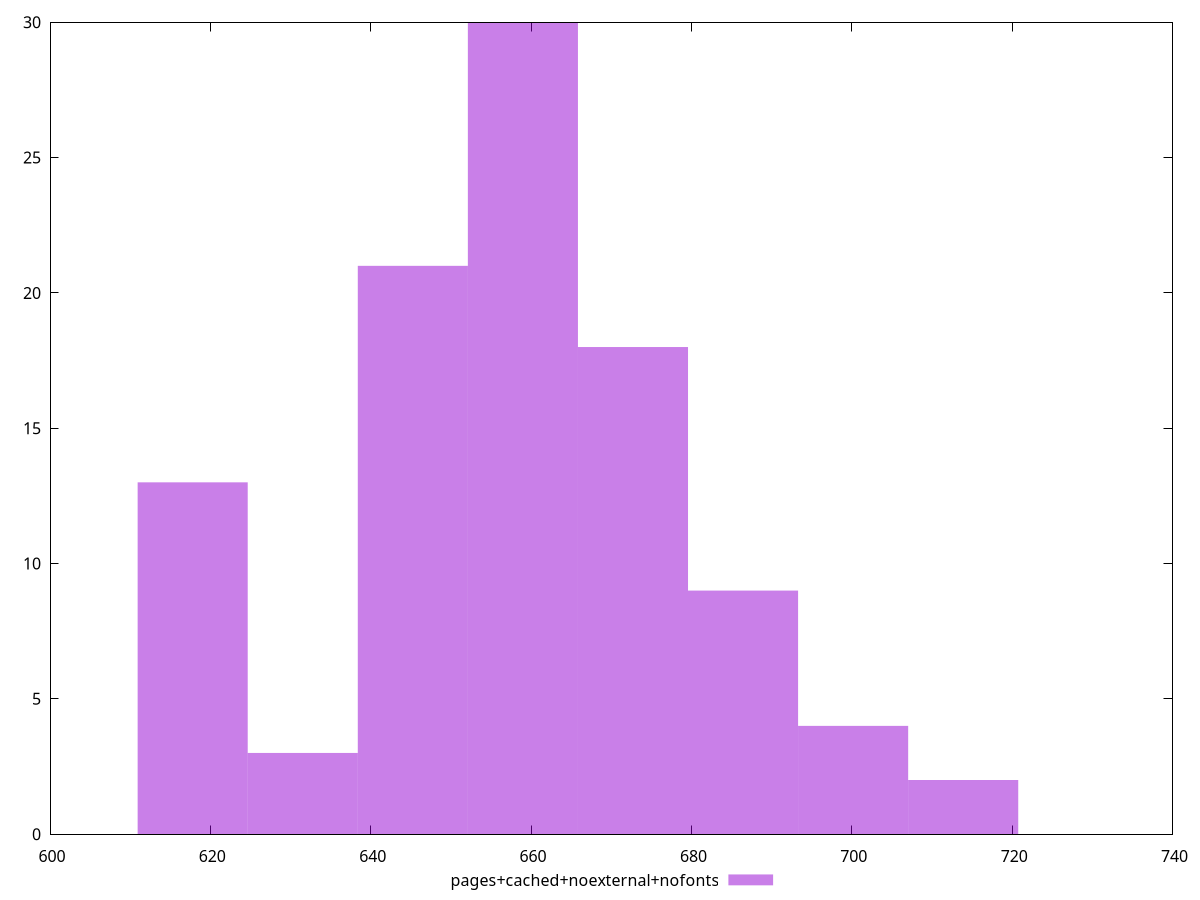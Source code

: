 $_pagesCachedNoexternalNofonts <<EOF
645.2524271424157 21
617.7948770512492 13
658.9812021879991 30
672.7099772335823 18
700.167527324749 4
713.8963023703324 2
631.5236520968324 3
686.4387522791657 9
EOF
set key outside below
set terminal pngcairo
set output "report_00005_2020-11-02T22-26-11.212Z/mainthread-work-breakdown/pages+cached+noexternal+nofonts//raw_hist.png"
set yrange [0:30]
set boxwidth 13.728775045583314
set style fill transparent solid 0.5 noborder
plot $_pagesCachedNoexternalNofonts title "pages+cached+noexternal+nofonts" with boxes ,